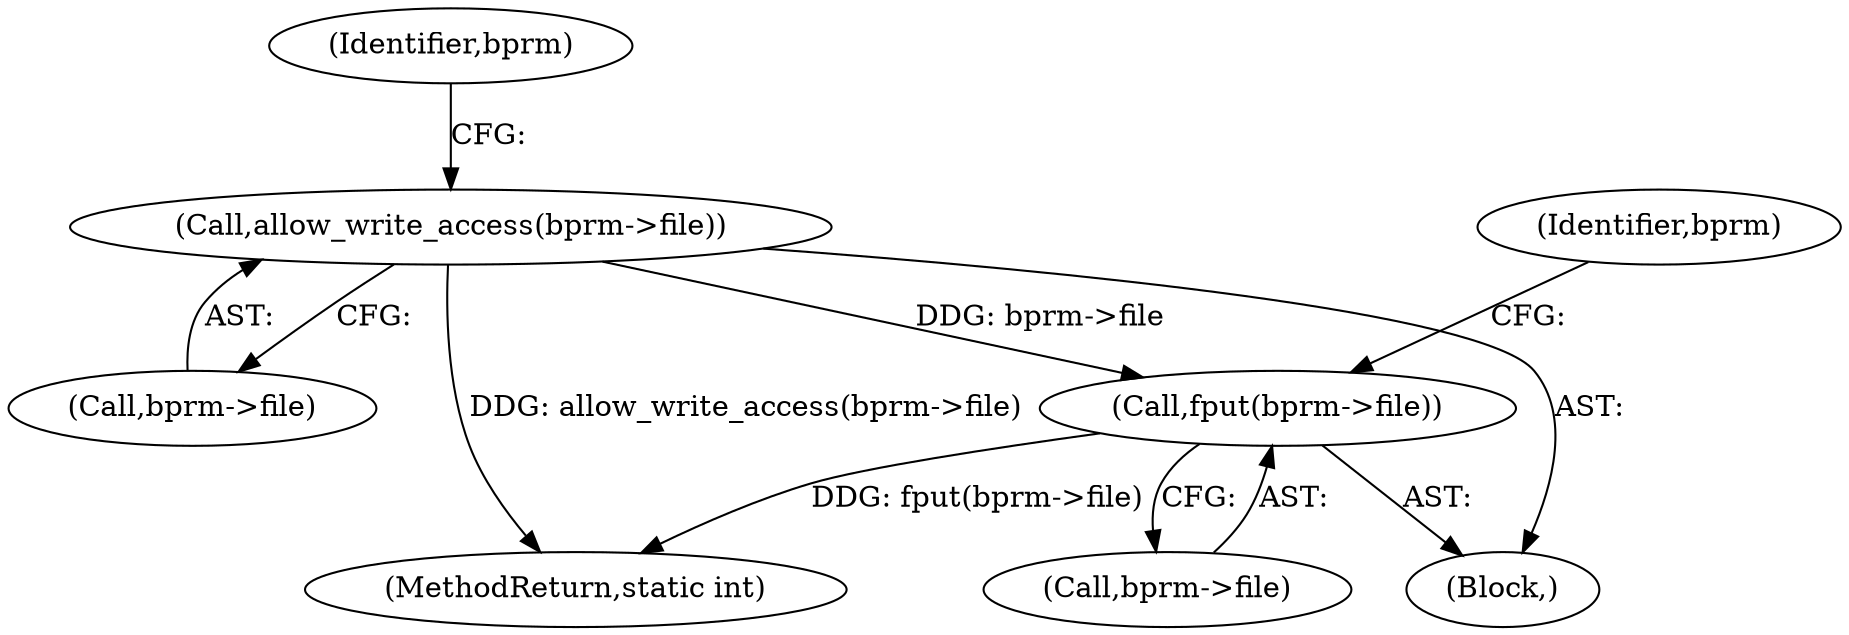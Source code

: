 digraph "0_linux_b66c5984017533316fd1951770302649baf1aa33_0@API" {
"1000133" [label="(Call,allow_write_access(bprm->file))"];
"1000137" [label="(Call,fput(bprm->file))"];
"1000370" [label="(MethodReturn,static int)"];
"1000143" [label="(Identifier,bprm)"];
"1000107" [label="(Block,)"];
"1000134" [label="(Call,bprm->file)"];
"1000137" [label="(Call,fput(bprm->file))"];
"1000138" [label="(Call,bprm->file)"];
"1000139" [label="(Identifier,bprm)"];
"1000133" [label="(Call,allow_write_access(bprm->file))"];
"1000133" -> "1000107"  [label="AST: "];
"1000133" -> "1000134"  [label="CFG: "];
"1000134" -> "1000133"  [label="AST: "];
"1000139" -> "1000133"  [label="CFG: "];
"1000133" -> "1000370"  [label="DDG: allow_write_access(bprm->file)"];
"1000133" -> "1000137"  [label="DDG: bprm->file"];
"1000137" -> "1000107"  [label="AST: "];
"1000137" -> "1000138"  [label="CFG: "];
"1000138" -> "1000137"  [label="AST: "];
"1000143" -> "1000137"  [label="CFG: "];
"1000137" -> "1000370"  [label="DDG: fput(bprm->file)"];
}
